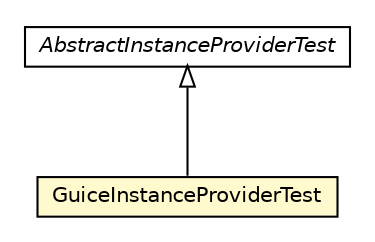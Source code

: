 #!/usr/local/bin/dot
#
# Class diagram 
# Generated by UMLGraph version R5_6_6-8-g8d7759 (http://www.umlgraph.org/)
#

digraph G {
	edge [fontname="Helvetica",fontsize=10,labelfontname="Helvetica",labelfontsize=10];
	node [fontname="Helvetica",fontsize=10,shape=plaintext];
	nodesep=0.25;
	ranksep=0.5;
	// org.dayatang.ioc.guice.GuiceInstanceProviderTest
	c27578 [label=<<table title="org.dayatang.ioc.guice.GuiceInstanceProviderTest" border="0" cellborder="1" cellspacing="0" cellpadding="2" port="p" bgcolor="lemonChiffon" href="./GuiceInstanceProviderTest.html">
		<tr><td><table border="0" cellspacing="0" cellpadding="1">
<tr><td align="center" balign="center"> GuiceInstanceProviderTest </td></tr>
		</table></td></tr>
		</table>>, URL="./GuiceInstanceProviderTest.html", fontname="Helvetica", fontcolor="black", fontsize=10.0];
	//org.dayatang.ioc.guice.GuiceInstanceProviderTest extends org.dayatang.ioc.test.AbstractInstanceProviderTest
	c27681:p -> c27578:p [dir=back,arrowtail=empty];
	// org.dayatang.ioc.test.AbstractInstanceProviderTest
	c27681 [label=<<table title="org.dayatang.ioc.test.AbstractInstanceProviderTest" border="0" cellborder="1" cellspacing="0" cellpadding="2" port="p">
		<tr><td><table border="0" cellspacing="0" cellpadding="1">
<tr><td align="center" balign="center"><font face="Helvetica-Oblique"> AbstractInstanceProviderTest </font></td></tr>
		</table></td></tr>
		</table>>, URL="null", fontname="Helvetica", fontcolor="black", fontsize=10.0];
}

